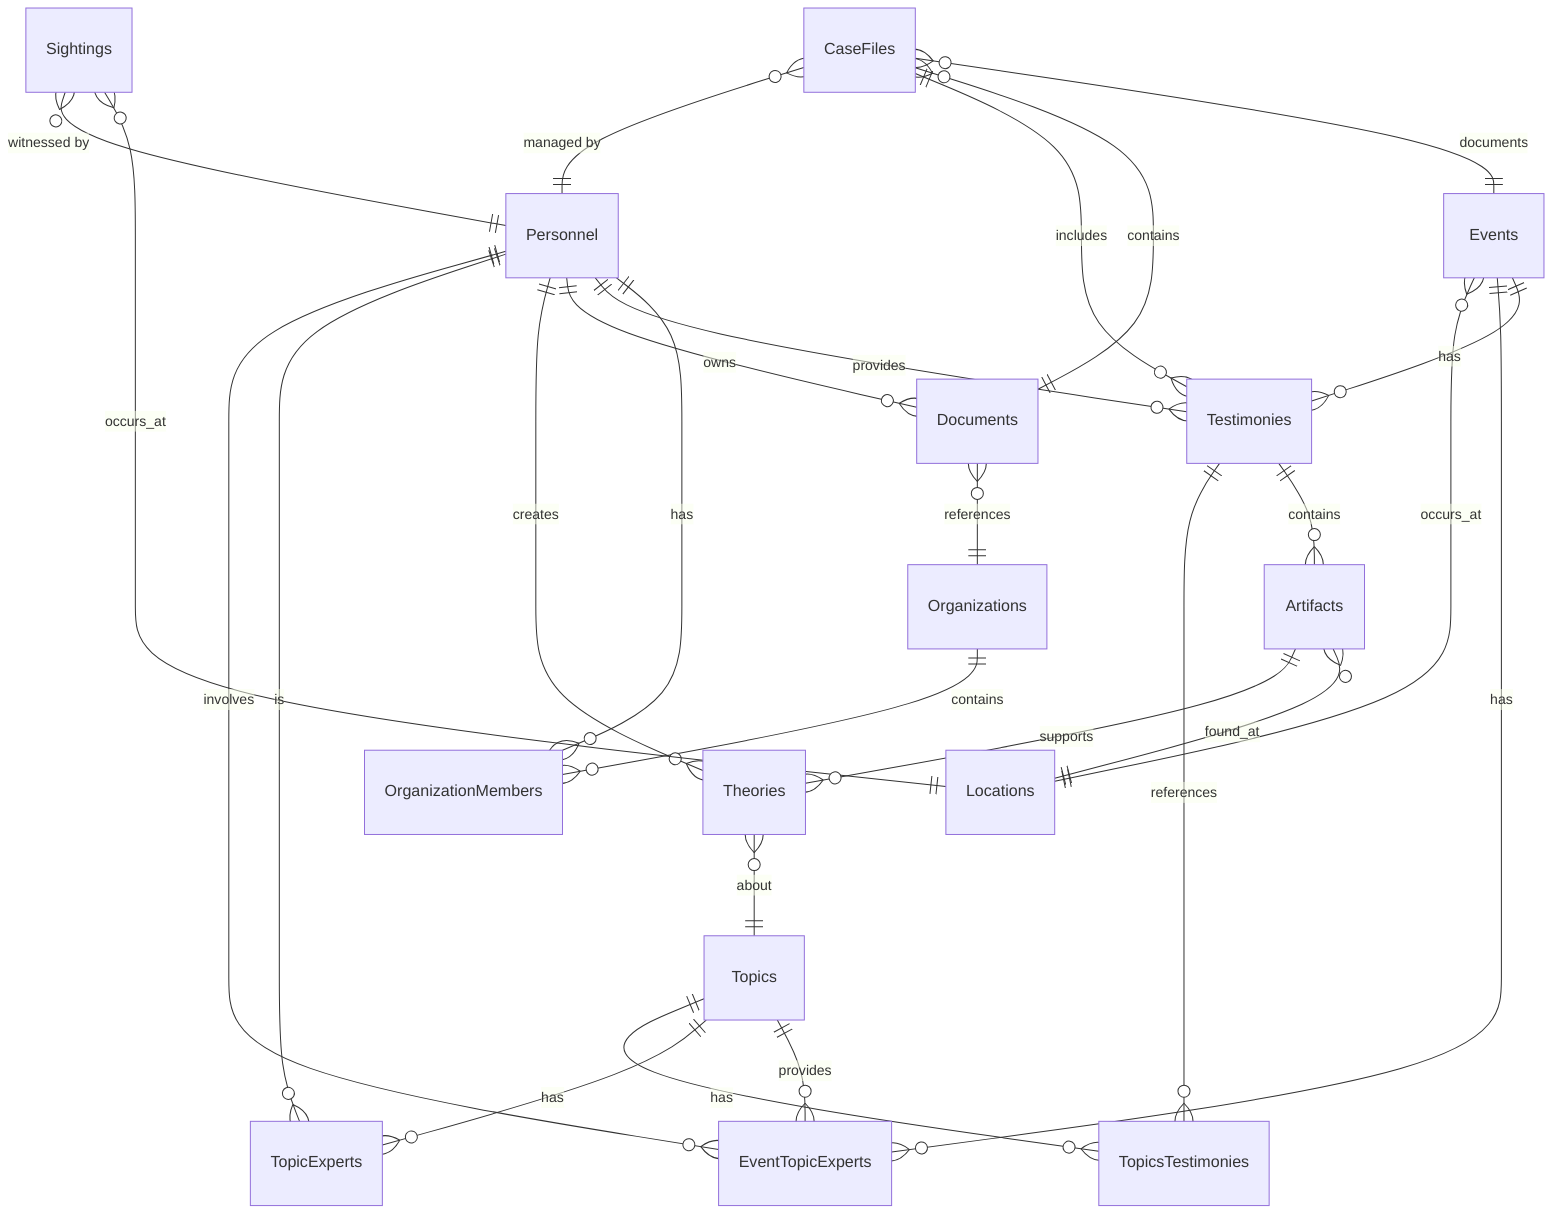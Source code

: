 erDiagram
    Personnel ||--o{ OrganizationMembers : has
    Organizations ||--o{ OrganizationMembers : contains
    Personnel ||--o{ Testimonies : provides
    Events ||--o{ Testimonies : has
    Testimonies ||--o{ Artifacts : contains
    Personnel ||--o{ Documents : owns
    Documents }o--|| Organizations : references
    Personnel ||--o{ Theories : creates
    Theories }o--|| Topics : about
    
    Events ||--o{ EventTopicExperts : has
    Topics ||--o{ EventTopicExperts : provides
    EventTopicExperts }o--|| Personnel : involves
    
    Events }o--|| Locations : occurs_at
    
    Sightings }o--|| Locations : occurs_at
    Sightings }o--|| Personnel : "witnessed by"
    
    Topics ||--o{ TopicExperts : has
    Personnel ||--o{ TopicExperts : is
    
    Topics ||--o{ TopicsTestimonies : has
    TopicsTestimonies }o--|| Testimonies : references
    
    Artifacts }o--|| Locations : found_at
    Artifacts ||--o{ Theories : supports
    
    CaseFiles }o--|| Events : documents
    CaseFiles }o--|| Documents : contains
    CaseFiles ||--o{ Testimonies : includes
    CaseFiles }o--|| Personnel : "managed by"